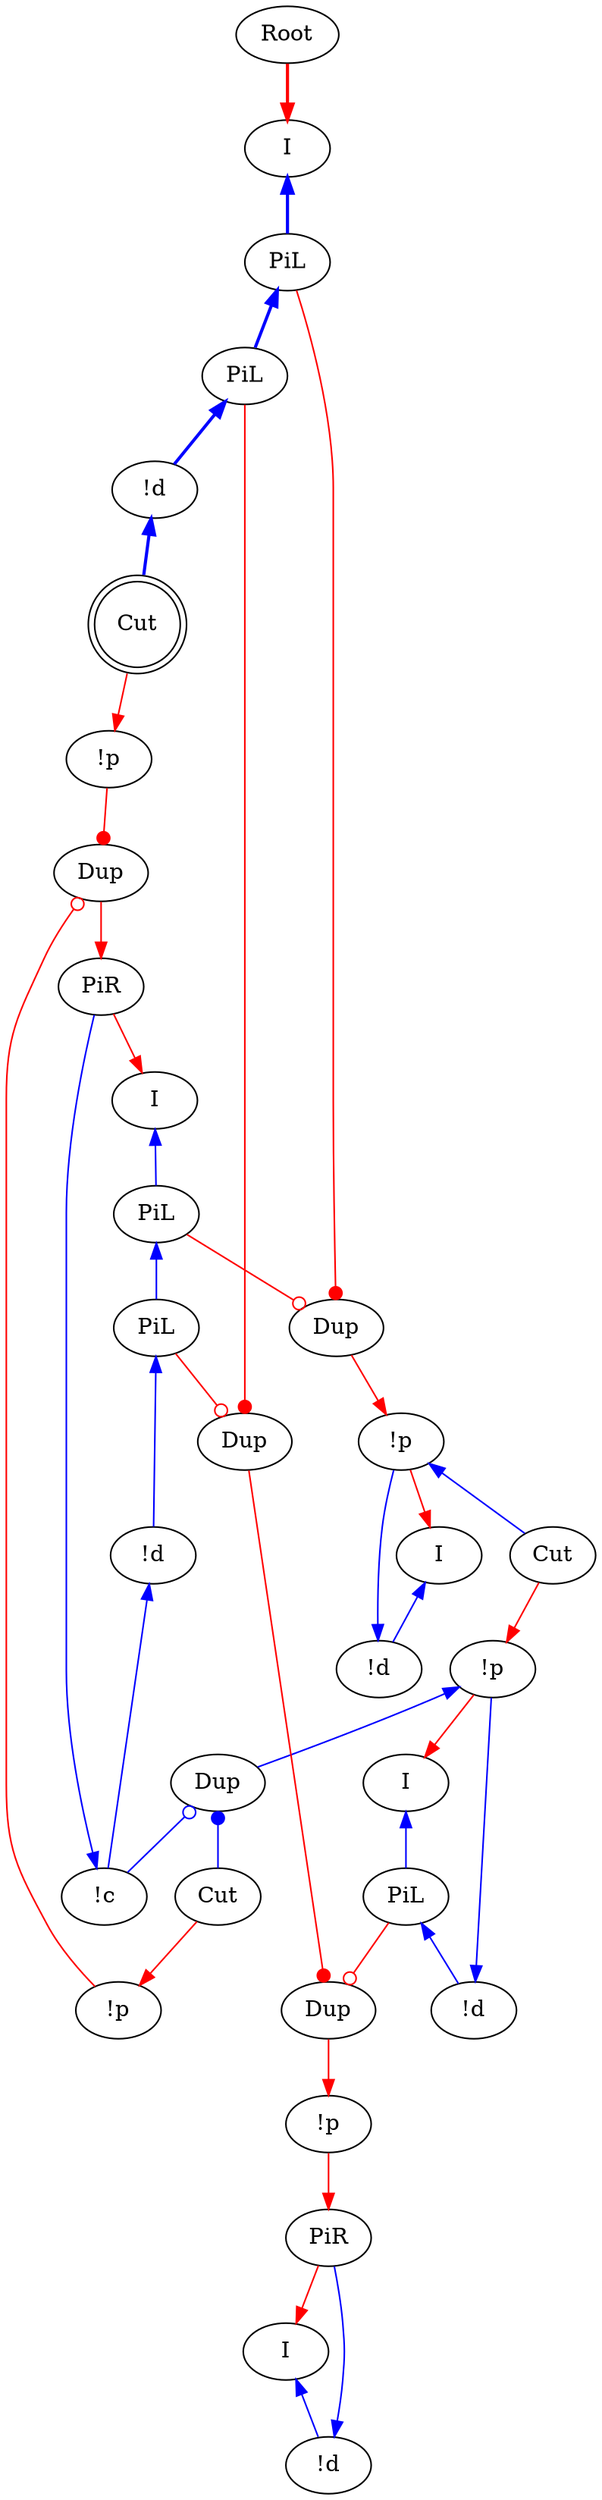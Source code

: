 digraph {
"Root0" [label="Root"]
"!p0" [label="!p"]
"I0" [label="I"]
"!d0" [label="!d"]
"!p1" [label="!p"]
"I1" [label="I"]
"!d1" [label="!d"]
"PiR0" [label="PiR"]
"PiR1" [label="PiR"]
"!p2" [label="!p"]
"Cut0" [label="Cut"]
"!d2" [label="!d"]
"PiL0" [label="PiL"]
"I2" [label="I"]
"Dup0_0" [label="Dup"]
"!c0" [label="!c"]
"!d3" [label="!d"]
"!d4" [label="!d"]
"PiL1" [label="PiL"]
"PiL2" [label="PiL"]
"PiL3" [label="PiL"]
"PiL4" [label="PiL"]
"I3" [label="I"]
"I4" [label="I"]
"Dup1_0" [label="Dup"]
"Dup1_1" [label="Dup"]
"Dup1_2" [label="Dup"]
"Dup2_0" [label="Dup"]
"!p3" [label="!p"]
"!p4" [label="!p"]
"Cut1" [label="Cut",shape=doublecircle]
"Cut2" [label="Cut"]
"!p2" -> "I2"[color=red,tooltip="e11"]
"!d2" -> "!p2"[color=blue,tooltip="e13",dir=back]
"!p2" -> "Dup1_0"[color=blue,tooltip="e15",dir=back]
"PiL0" -> "!d2"[color=blue,tooltip="e17",dir=back]
"I2" -> "PiL0"[color=blue,tooltip="e19",dir=back]
"Dup1_1" -> "Dup0_0"[color=red,tooltip="e20",arrowhead=dot]
"PiL0" -> "Dup0_0"[color=red,tooltip="e21",arrowhead=odot]
"!d3" -> "Cut1"[color=blue,tooltip="e22",penwidth=2,dir=back]
"Dup1_0" -> "Cut2"[color=blue,tooltip="e23",arrowtail=dot,dir=back]
"!d4" -> "!c0"[color=blue,tooltip="e24",dir=back]
"Dup1_0" -> "!c0"[color=blue,tooltip="e25",arrowtail=odot,dir=back]
"PiL1" -> "!d3"[color=blue,tooltip="e26",penwidth=2,dir=back]
"PiL2" -> "!d4"[color=blue,tooltip="e27",dir=back]
"PiL3" -> "PiL1"[color=blue,tooltip="e28",penwidth=2,dir=back]
"PiL4" -> "PiL2"[color=blue,tooltip="e29",dir=back]
"PiL1" -> "Dup1_1"[color=red,tooltip="e30",arrowhead=dot]
"PiL2" -> "Dup1_1"[color=red,tooltip="e31",arrowhead=odot]
"I3" -> "PiL3"[color=blue,tooltip="e32",penwidth=2,dir=back]
"I4" -> "PiL4"[color=blue,tooltip="e33",dir=back]
"PiL3" -> "Dup1_2"[color=red,tooltip="e34",arrowhead=dot]
"PiL4" -> "Dup1_2"[color=red,tooltip="e35",arrowhead=odot]
"Cut1" -> "!p3"[color=red,tooltip="e36"]
"Cut2" -> "!p4"[color=red,tooltip="e37"]
"!p3" -> "Dup2_0"[color=red,tooltip="e38",arrowhead=dot]
"!p4" -> "Dup2_0"[color=red,tooltip="e39",arrowhead=odot]
"!c0" -> "PiR1"[color=blue,tooltip="e5",dir=back]
"PiR1" -> "I4"[color=red,tooltip="e7"]
"Cut0" -> "!p2"[color=red,tooltip="e9"]
"!p1" -> "PiR0"[color=red,tooltip="hl2i"]
"Dup0_0" -> "!p1"[color=red,tooltip="hl2p"]
"!d1" -> "PiR0"[color=blue,tooltip="i",dir=back]
"I1" -> "!d1"[color=blue,tooltip="il",dir=back]
"PiR0" -> "I1"[color=red,tooltip="ir"]
"Root0" -> "I3"[color=red,tooltip="rettop",penwidth=2]
"Dup2_0" -> "PiR1"[color=red,tooltip="xli"]
"!p0" -> "Cut0"[color=blue,tooltip="y2",dir=back]
"!d0" -> "!p0"[color=blue,tooltip="yj",dir=back]
"I0" -> "!d0"[color=blue,tooltip="yl2",dir=back]
"!p0" -> "I0"[color=red,tooltip="yli"]
"Dup1_2" -> "!p0"[color=red,tooltip="ylp"]
}
